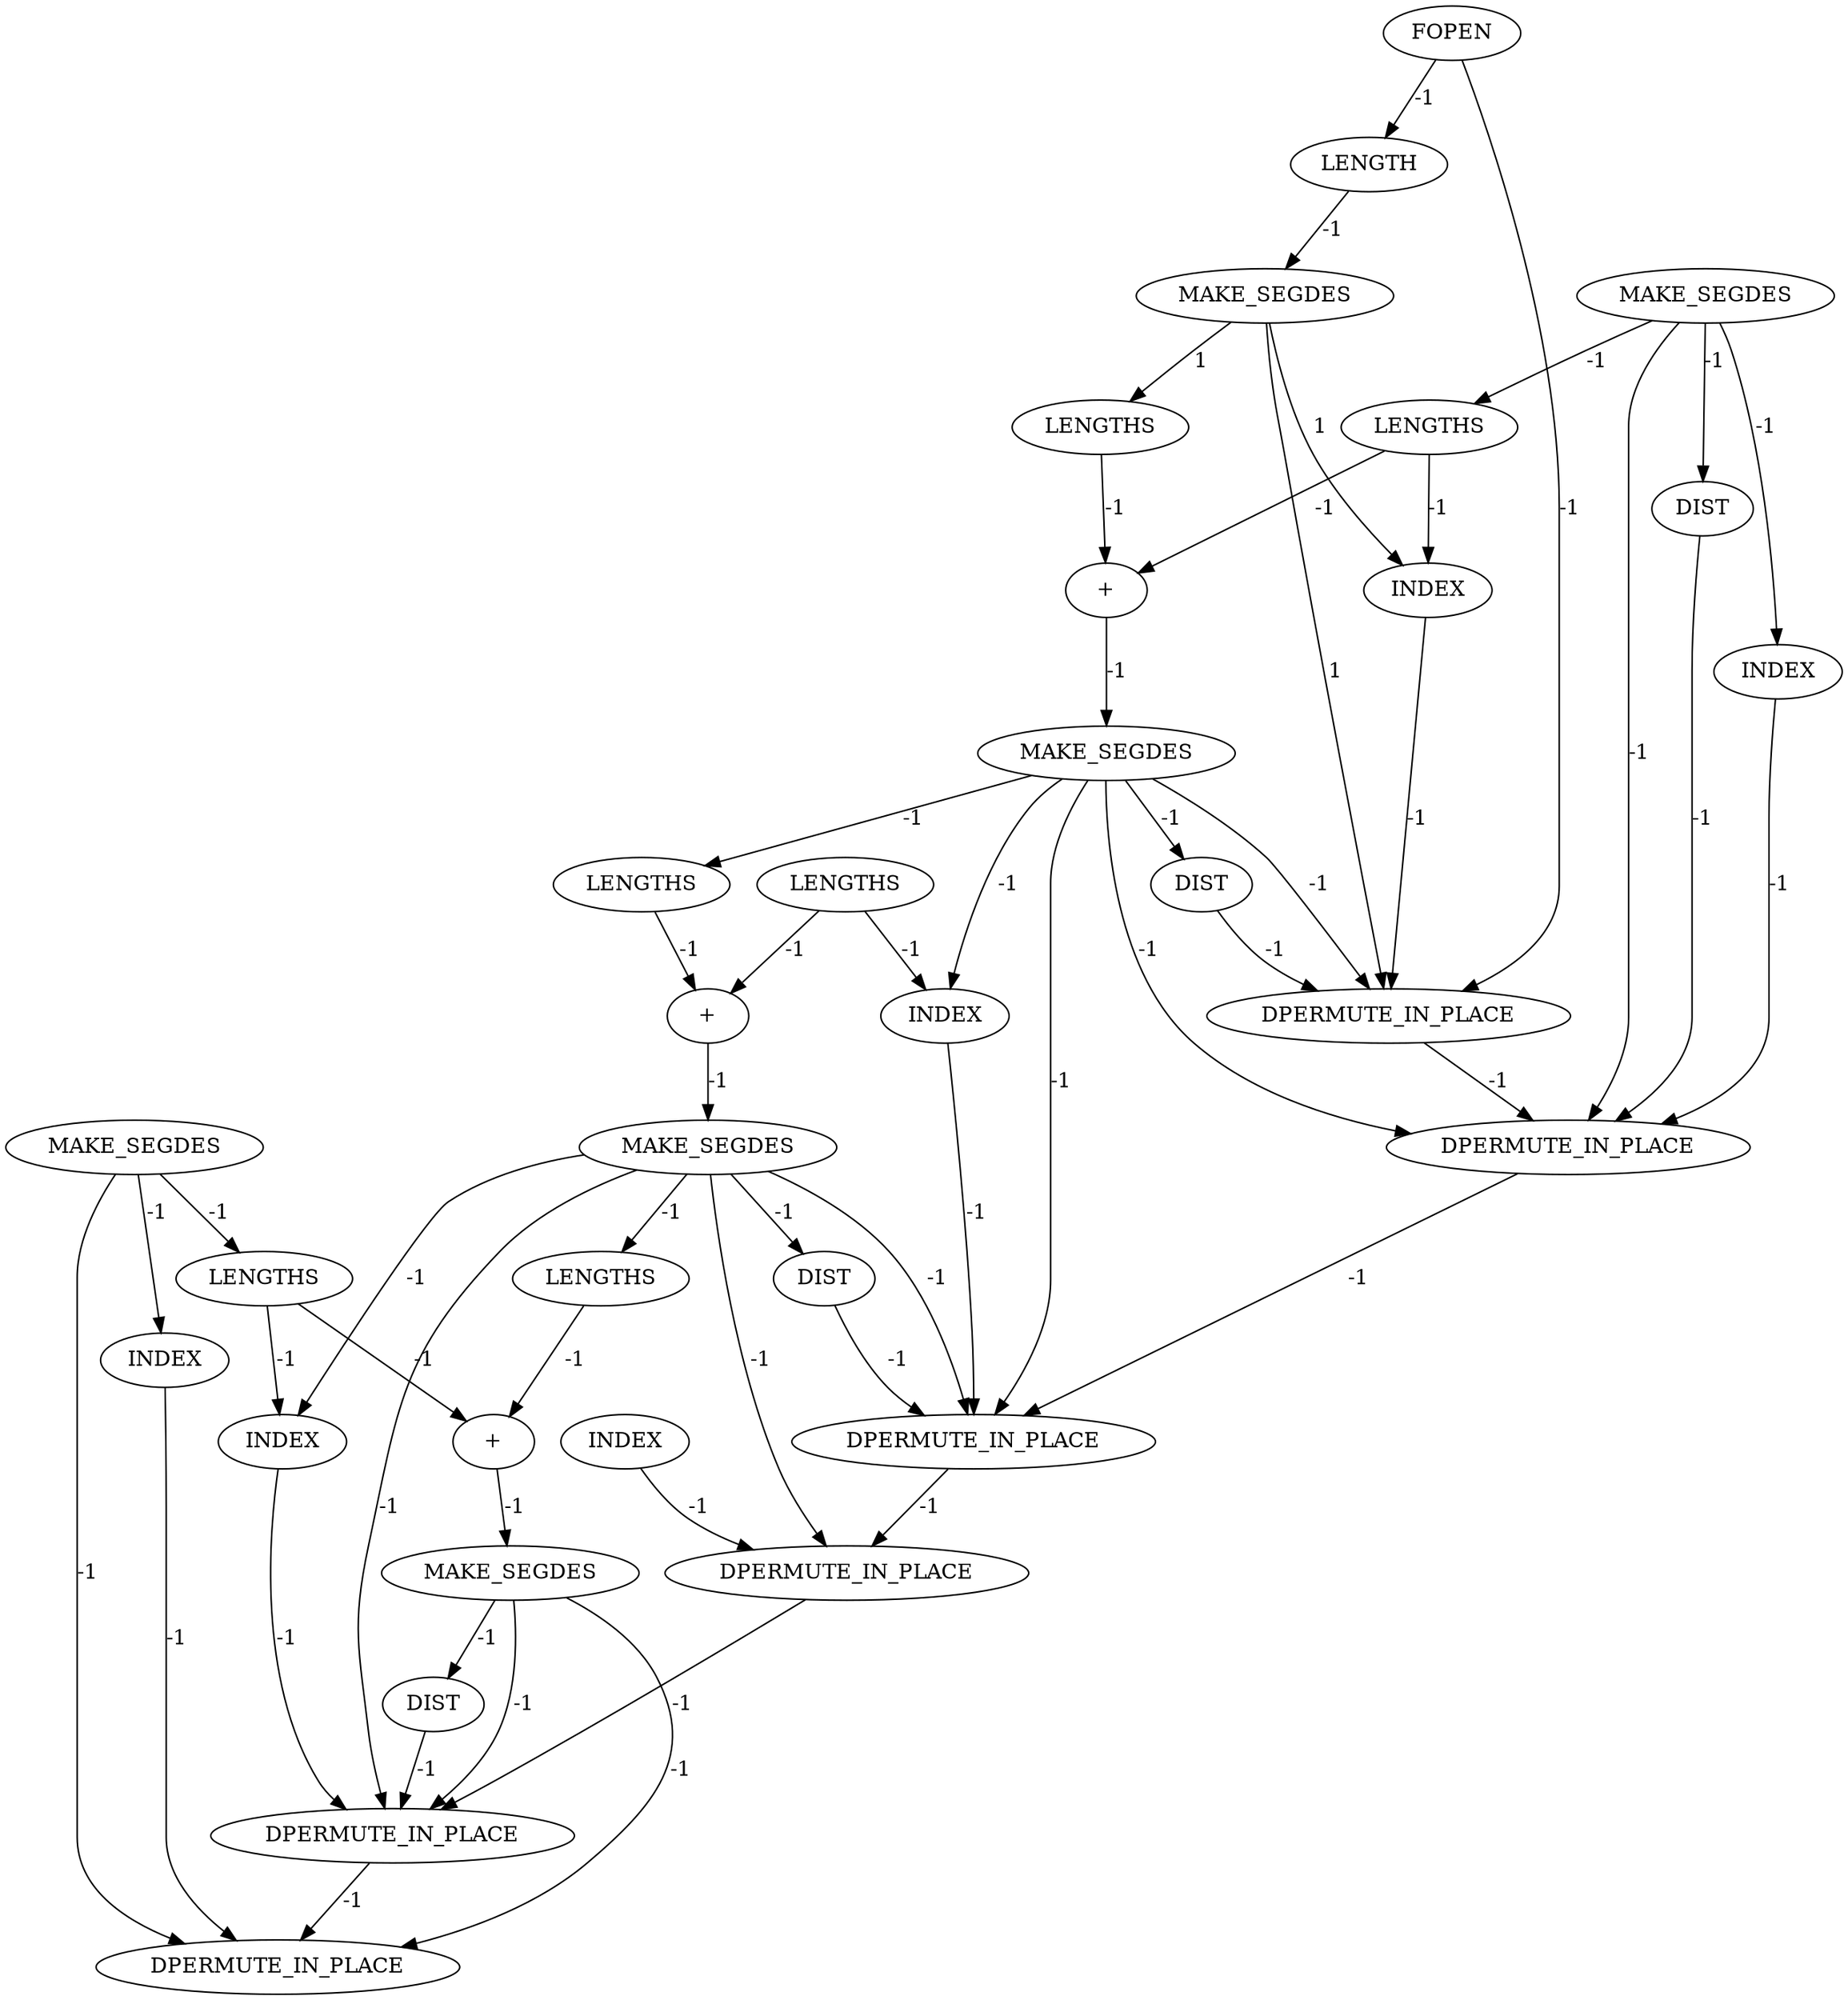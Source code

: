 digraph {
	ep_A_INST_5979 [label=MAKE_SEGDES cost=0]
	ep_A_INST_5929 [label=LENGTH cost=0]
	ep_A_INST_5963 [label=INDEX cost=0]
	ep_A_INST_6051 [label=DIST cost=0]
	ep_A_INST_6021 [label=LENGTHS cost=0]
	ep_A_INST_6087 [label=LENGTHS cost=0]
	ep_A_INST_6117 [label=DIST cost=0]
	ep_A_INST_5973 [label=LENGTHS cost=0]
	ep_A_INST_166 [label=MAKE_SEGDES cost=0]
	ep_A_INST_10342 [label=DPERMUTE_IN_PLACE cost=0]
	ep_A_INST_6017 [label=INDEX cost=0]
	ep_A_INST_6045 [label=MAKE_SEGDES cost=0]
	ep_A_INST_6105 [label=LENGTHS cost=0]
	ep_A_INST_10344 [label=DPERMUTE_IN_PLACE cost=0]
	ep_A_INST_10343 [label=DPERMUTE_IN_PLACE cost=0]
	ep_A_INST_6106 [label="+" cost=0]
	ep_A_INST_5934 [label=MAKE_SEGDES cost=0]
	ep_A_INST_5940 [label=DIST cost=0]
	ep_A_INST_6083 [label=INDEX cost=0]
	ep_A_INST_10346 [label=DPERMUTE_IN_PLACE cost=0]
	ep_A_INST_5955 [label=LENGTHS cost=0]
	ep_A_INST_6111 [label=MAKE_SEGDES cost=0]
	ep_A_INST_5930 [label=MAKE_SEGDES cost=2881]
	ep_A_INST_6039 [label=LENGTHS cost=0]
	ep_A_INST_5974 [label="+" cost=0]
	ep_A_INST_10345 [label=DPERMUTE_IN_PLACE cost=0]
	ep_A_INST_6040 [label="+" cost=0]
	ep_A_INST_10347 [label=DPERMUTE_IN_PLACE cost=0]
	ep_A_INST_6029 [label=INDEX cost=0]
	ep_A_INST_6095 [label=INDEX cost=0]
	ep_A_INST_159 [label=FOPEN cost=0]
	ep_A_INST_5951 [label=INDEX cost=0]
	ep_A_INST_5985 [label=DIST cost=0]
	ep_A_INST_5979 -> ep_A_INST_5985 [label=-1 cost=-1]
	ep_A_INST_5979 -> ep_A_INST_10342 [label=-1 cost=-1]
	ep_A_INST_5979 -> ep_A_INST_10343 [label=-1 cost=-1]
	ep_A_INST_5979 -> ep_A_INST_6029 [label=-1 cost=-1]
	ep_A_INST_5979 -> ep_A_INST_6039 [label=-1 cost=-1]
	ep_A_INST_5979 -> ep_A_INST_10344 [label=-1 cost=-1]
	ep_A_INST_5929 -> ep_A_INST_5930 [label=-1 cost=-1]
	ep_A_INST_5963 -> ep_A_INST_10342 [label=-1 cost=-1]
	ep_A_INST_6051 -> ep_A_INST_10344 [label=-1 cost=-1]
	ep_A_INST_6021 -> ep_A_INST_6029 [label=-1 cost=-1]
	ep_A_INST_6021 -> ep_A_INST_6040 [label=-1 cost=-1]
	ep_A_INST_6087 -> ep_A_INST_6095 [label=-1 cost=-1]
	ep_A_INST_6087 -> ep_A_INST_6106 [label=-1 cost=-1]
	ep_A_INST_6117 -> ep_A_INST_10346 [label=-1 cost=-1]
	ep_A_INST_5973 -> ep_A_INST_5974 [label=-1 cost=-1]
	ep_A_INST_166 -> ep_A_INST_6083 [label=-1 cost=-1]
	ep_A_INST_166 -> ep_A_INST_6087 [label=-1 cost=-1]
	ep_A_INST_166 -> ep_A_INST_10347 [label=-1 cost=-1]
	ep_A_INST_10342 -> ep_A_INST_10343 [label=-1 cost=-1]
	ep_A_INST_6017 -> ep_A_INST_10345 [label=-1 cost=-1]
	ep_A_INST_6045 -> ep_A_INST_6051 [label=-1 cost=-1]
	ep_A_INST_6045 -> ep_A_INST_10344 [label=-1 cost=-1]
	ep_A_INST_6045 -> ep_A_INST_10345 [label=-1 cost=-1]
	ep_A_INST_6045 -> ep_A_INST_6095 [label=-1 cost=-1]
	ep_A_INST_6045 -> ep_A_INST_6105 [label=-1 cost=-1]
	ep_A_INST_6045 -> ep_A_INST_10346 [label=-1 cost=-1]
	ep_A_INST_6105 -> ep_A_INST_6106 [label=-1 cost=-1]
	ep_A_INST_10344 -> ep_A_INST_10345 [label=-1 cost=-1]
	ep_A_INST_10343 -> ep_A_INST_10344 [label=-1 cost=-1]
	ep_A_INST_6106 -> ep_A_INST_6111 [label=-1 cost=-1]
	ep_A_INST_5934 -> ep_A_INST_5940 [label=-1 cost=-1]
	ep_A_INST_5934 -> ep_A_INST_5951 [label=-1 cost=-1]
	ep_A_INST_5934 -> ep_A_INST_5955 [label=-1 cost=-1]
	ep_A_INST_5934 -> ep_A_INST_10343 [label=-1 cost=-1]
	ep_A_INST_5940 -> ep_A_INST_10343 [label=-1 cost=-1]
	ep_A_INST_6083 -> ep_A_INST_10347 [label=-1 cost=-1]
	ep_A_INST_10346 -> ep_A_INST_10347 [label=-1 cost=-1]
	ep_A_INST_5955 -> ep_A_INST_5963 [label=-1 cost=-1]
	ep_A_INST_5955 -> ep_A_INST_5974 [label=-1 cost=-1]
	ep_A_INST_6111 -> ep_A_INST_6117 [label=-1 cost=-1]
	ep_A_INST_6111 -> ep_A_INST_10346 [label=-1 cost=-1]
	ep_A_INST_6111 -> ep_A_INST_10347 [label=-1 cost=-1]
	ep_A_INST_5930 -> ep_A_INST_5963 [label=1 cost=1]
	ep_A_INST_5930 -> ep_A_INST_5973 [label=1 cost=1]
	ep_A_INST_5930 -> ep_A_INST_10342 [label=1 cost=1]
	ep_A_INST_6039 -> ep_A_INST_6040 [label=-1 cost=-1]
	ep_A_INST_5974 -> ep_A_INST_5979 [label=-1 cost=-1]
	ep_A_INST_10345 -> ep_A_INST_10346 [label=-1 cost=-1]
	ep_A_INST_6040 -> ep_A_INST_6045 [label=-1 cost=-1]
	ep_A_INST_6029 -> ep_A_INST_10344 [label=-1 cost=-1]
	ep_A_INST_6095 -> ep_A_INST_10346 [label=-1 cost=-1]
	ep_A_INST_159 -> ep_A_INST_5929 [label=-1 cost=-1]
	ep_A_INST_159 -> ep_A_INST_10342 [label=-1 cost=-1]
	ep_A_INST_5951 -> ep_A_INST_10343 [label=-1 cost=-1]
	ep_A_INST_5985 -> ep_A_INST_10342 [label=-1 cost=-1]
}
